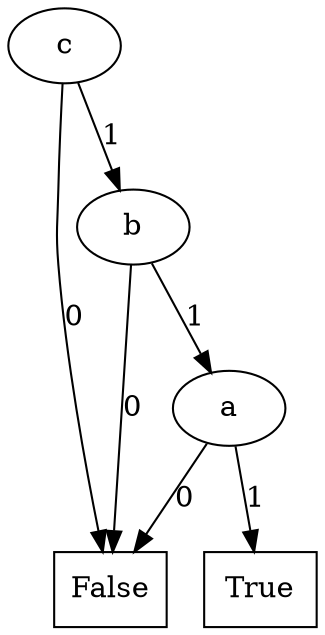 digraph BDD {
node[shape=oval];
4[label="c"];
node[shape=rectangle];
0[label=False];
node[shape=oval];

4->0[label=0];
3[label="b"];
node[shape=rectangle];
0[label=False];
node[shape=oval];

3->0[label=0];
2[label="a"];
node[shape=rectangle];
0[label=False];
node[shape=oval];

2->0[label=0];
node[shape=rectangle];
1[label=True];
node[shape=oval];

2->1[label=1];

3->2[label=1];

4->3[label=1];

}
